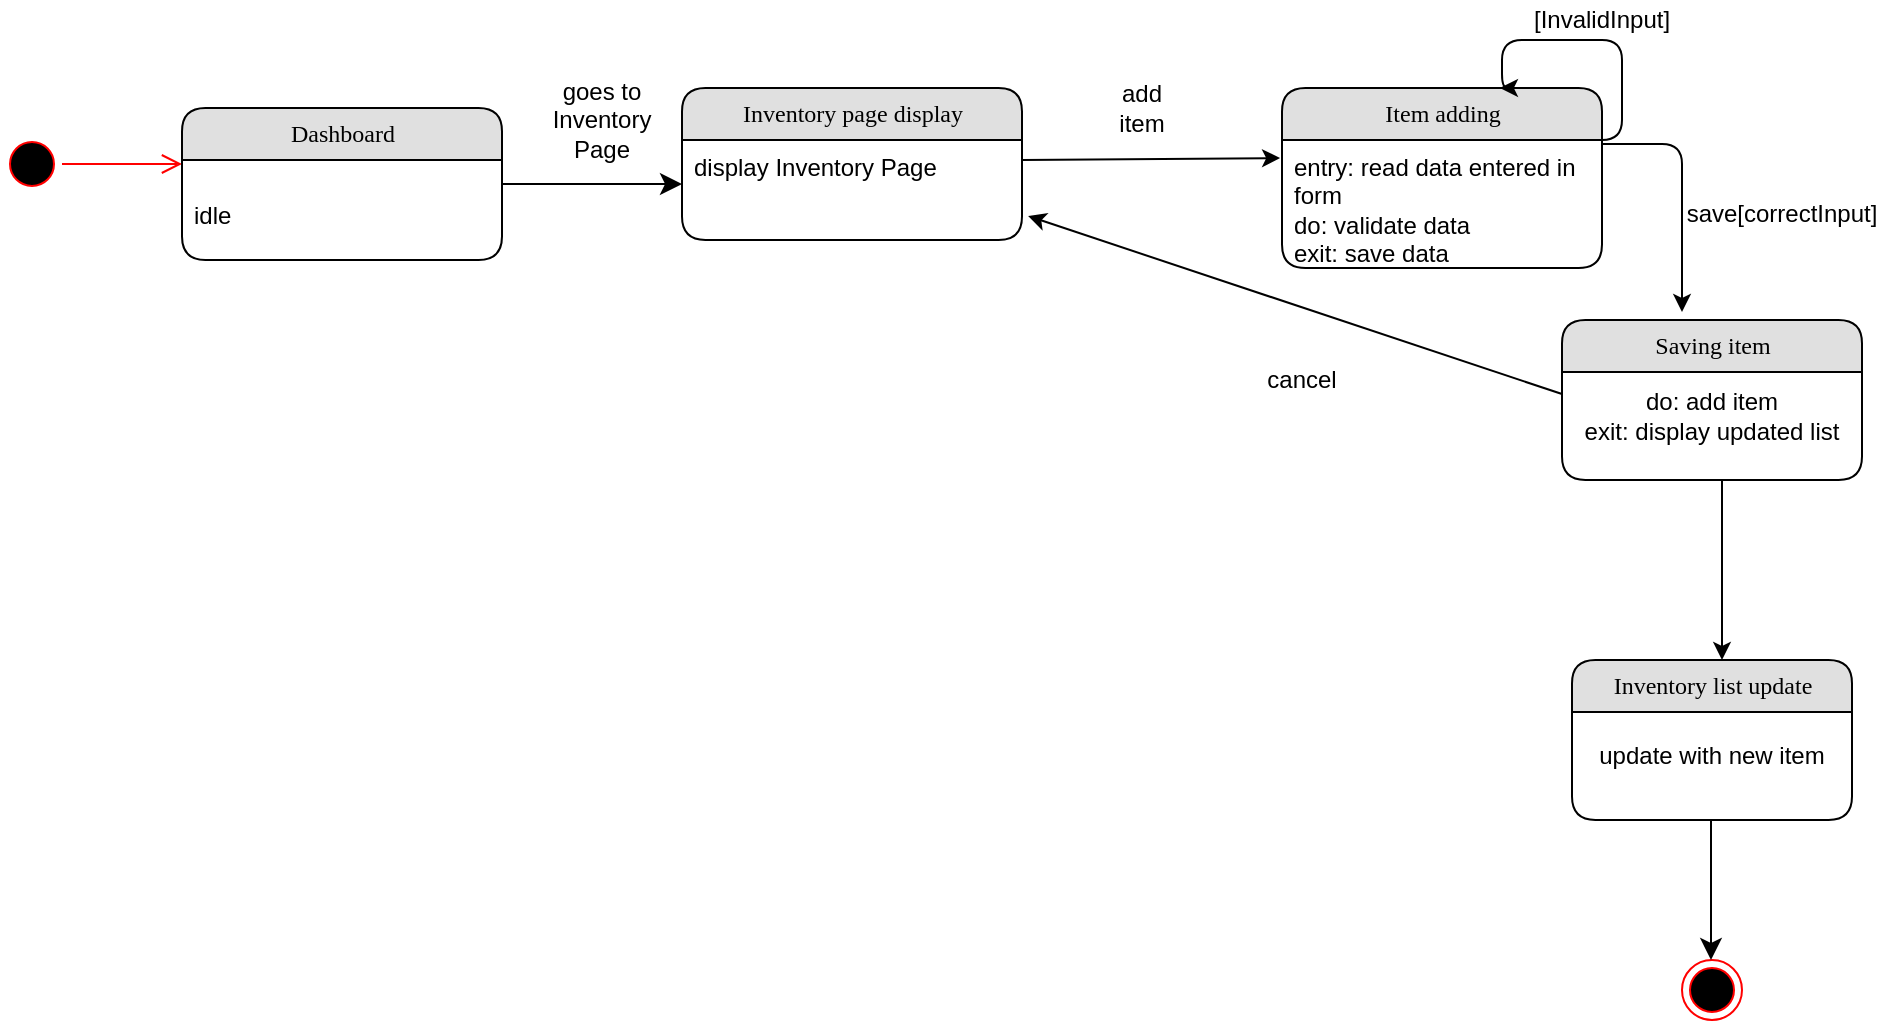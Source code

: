<mxfile version="13.0.8" type="github">
  <diagram name="Page-1" id="b520641d-4fe3-3701-9064-5fc419738815">
    <mxGraphModel dx="946" dy="597" grid="1" gridSize="10" guides="1" tooltips="1" connect="1" arrows="1" fold="1" page="1" pageScale="1" pageWidth="1100" pageHeight="850" background="#ffffff" math="0" shadow="0">
      <root>
        <mxCell id="0" />
        <mxCell id="1" parent="0" />
        <mxCell id="21ea969265ad0168-36" style="edgeStyle=orthogonalEdgeStyle;html=1;labelBackgroundColor=none;startFill=0;startSize=8;endFill=1;endSize=8;fontFamily=Verdana;fontSize=12;entryX=0;entryY=0.5;entryDx=0;entryDy=0;" parent="1" source="21ea969265ad0168-6" target="BLEFrle1ULVc5vWn8EwS-2" edge="1">
          <mxGeometry relative="1" as="geometry">
            <mxPoint x="390" y="120" as="targetPoint" />
            <Array as="points">
              <mxPoint x="280" y="122" />
              <mxPoint x="280" y="122" />
            </Array>
          </mxGeometry>
        </mxCell>
        <mxCell id="rdV9_6l6kC6E4xn4P61S-1" value="goes to Inventory Page" style="text;html=1;strokeColor=none;fillColor=none;align=center;verticalAlign=middle;whiteSpace=wrap;rounded=0;" parent="1" vertex="1">
          <mxGeometry x="300" y="80" width="40" height="20" as="geometry" />
        </mxCell>
        <mxCell id="rdV9_6l6kC6E4xn4P61S-27" value="" style="ellipse;html=1;shape=startState;fillColor=#000000;strokeColor=#ff0000;" parent="1" vertex="1">
          <mxGeometry x="20" y="97" width="30" height="30" as="geometry" />
        </mxCell>
        <mxCell id="rdV9_6l6kC6E4xn4P61S-28" value="" style="edgeStyle=orthogonalEdgeStyle;html=1;verticalAlign=bottom;endArrow=open;endSize=8;strokeColor=#ff0000;" parent="1" source="rdV9_6l6kC6E4xn4P61S-27" edge="1">
          <mxGeometry relative="1" as="geometry">
            <mxPoint x="110" y="112" as="targetPoint" />
          </mxGeometry>
        </mxCell>
        <mxCell id="BLEFrle1ULVc5vWn8EwS-14" value="" style="endArrow=classic;html=1;entryX=-0.006;entryY=0.141;entryDx=0;entryDy=0;entryPerimeter=0;" parent="1" target="BLEFrle1ULVc5vWn8EwS-4" edge="1">
          <mxGeometry width="50" height="50" relative="1" as="geometry">
            <mxPoint x="530" y="110" as="sourcePoint" />
            <mxPoint x="648" y="110" as="targetPoint" />
          </mxGeometry>
        </mxCell>
        <mxCell id="BLEFrle1ULVc5vWn8EwS-16" value="add item" style="text;html=1;strokeColor=none;fillColor=none;align=center;verticalAlign=middle;whiteSpace=wrap;rounded=0;" parent="1" vertex="1">
          <mxGeometry x="570" y="74" width="40" height="20" as="geometry" />
        </mxCell>
        <mxCell id="_e-Dn9jZGVwWyQQVkrqx-2" value="[InvalidInput]" style="text;html=1;strokeColor=none;fillColor=none;align=center;verticalAlign=middle;whiteSpace=wrap;rounded=0;" parent="1" vertex="1">
          <mxGeometry x="800" y="30" width="40" height="20" as="geometry" />
        </mxCell>
        <mxCell id="_e-Dn9jZGVwWyQQVkrqx-33" value="cancel" style="text;html=1;strokeColor=none;fillColor=none;align=center;verticalAlign=middle;whiteSpace=wrap;rounded=0;" parent="1" vertex="1">
          <mxGeometry x="650" y="210" width="40" height="20" as="geometry" />
        </mxCell>
        <mxCell id="Za8N9rrHKWuCIieLVCjy-7" value="" style="endArrow=classic;html=1;entryX=1.018;entryY=0.864;entryDx=0;entryDy=0;exitX=0;exitY=0.25;exitDx=0;exitDy=0;entryPerimeter=0;" parent="1" source="Za8N9rrHKWuCIieLVCjy-9" target="BLEFrle1ULVc5vWn8EwS-2" edge="1">
          <mxGeometry width="50" height="50" relative="1" as="geometry">
            <mxPoint x="860" y="370" as="sourcePoint" />
            <mxPoint x="760" y="310" as="targetPoint" />
          </mxGeometry>
        </mxCell>
        <mxCell id="BLEFrle1ULVc5vWn8EwS-9" value="" style="endArrow=classic;html=1;" parent="1" edge="1">
          <mxGeometry width="50" height="50" relative="1" as="geometry">
            <mxPoint x="820" y="102" as="sourcePoint" />
            <mxPoint x="860" y="186" as="targetPoint" />
            <Array as="points">
              <mxPoint x="860" y="102" />
            </Array>
          </mxGeometry>
        </mxCell>
        <mxCell id="BLEFrle1ULVc5vWn8EwS-1" value="Inventory page display" style="swimlane;html=1;fontStyle=0;childLayout=stackLayout;horizontal=1;startSize=26;fillColor=#e0e0e0;horizontalStack=0;resizeParent=1;resizeLast=0;collapsible=1;marginBottom=0;swimlaneFillColor=#ffffff;align=center;rounded=1;shadow=0;comic=0;labelBackgroundColor=none;strokeWidth=1;fontFamily=Verdana;fontSize=12" parent="1" vertex="1">
          <mxGeometry x="360" y="74" width="170" height="76" as="geometry" />
        </mxCell>
        <mxCell id="BLEFrle1ULVc5vWn8EwS-2" value="display Inventory Page" style="text;html=1;strokeColor=none;fillColor=none;spacingLeft=4;spacingRight=4;whiteSpace=wrap;overflow=hidden;rotatable=0;points=[[0,0.5],[1,0.5]];portConstraint=eastwest;" parent="BLEFrle1ULVc5vWn8EwS-1" vertex="1">
          <mxGeometry y="26" width="170" height="44" as="geometry" />
        </mxCell>
        <mxCell id="BLEFrle1ULVc5vWn8EwS-3" value="Item adding" style="swimlane;html=1;fontStyle=0;childLayout=stackLayout;horizontal=1;startSize=26;fillColor=#e0e0e0;horizontalStack=0;resizeParent=1;resizeLast=0;collapsible=1;marginBottom=0;swimlaneFillColor=#ffffff;align=center;rounded=1;shadow=0;comic=0;labelBackgroundColor=none;strokeWidth=1;fontFamily=Verdana;fontSize=12" parent="1" vertex="1">
          <mxGeometry x="660" y="74" width="160" height="90" as="geometry" />
        </mxCell>
        <mxCell id="BLEFrle1ULVc5vWn8EwS-4" value="entry: read data entered in form&lt;br&gt;do: validate data&lt;br&gt;exit: save data" style="text;html=1;strokeColor=none;fillColor=none;spacingLeft=4;spacingRight=4;whiteSpace=wrap;overflow=hidden;rotatable=0;points=[[0,0.5],[1,0.5]];portConstraint=eastwest;" parent="BLEFrle1ULVc5vWn8EwS-3" vertex="1">
          <mxGeometry y="26" width="160" height="64" as="geometry" />
        </mxCell>
        <mxCell id="Za8N9rrHKWuCIieLVCjy-8" value="Saving item" style="swimlane;html=1;fontStyle=0;childLayout=stackLayout;horizontal=1;startSize=26;fillColor=#e0e0e0;horizontalStack=0;resizeParent=1;resizeLast=0;collapsible=1;marginBottom=0;swimlaneFillColor=#ffffff;align=center;rounded=1;shadow=0;comic=0;labelBackgroundColor=none;strokeWidth=1;fontFamily=Verdana;fontSize=12" parent="1" vertex="1">
          <mxGeometry x="800" y="190" width="150" height="80" as="geometry" />
        </mxCell>
        <mxCell id="Za8N9rrHKWuCIieLVCjy-9" value="do: add item&lt;br&gt;exit: display updated list" style="text;html=1;strokeColor=none;fillColor=none;align=center;verticalAlign=middle;whiteSpace=wrap;rounded=0;" parent="Za8N9rrHKWuCIieLVCjy-8" vertex="1">
          <mxGeometry y="26" width="150" height="44" as="geometry" />
        </mxCell>
        <mxCell id="Za8N9rrHKWuCIieLVCjy-16" value="" style="ellipse;html=1;shape=endState;fillColor=#000000;strokeColor=#ff0000;" parent="1" vertex="1">
          <mxGeometry x="860" y="510" width="30" height="30" as="geometry" />
        </mxCell>
        <mxCell id="pF-UwBFgkB0Nw0dVT4yW-2" value="" style="edgeStyle=segmentEdgeStyle;endArrow=classic;html=1;entryX=0.681;entryY=0;entryDx=0;entryDy=0;entryPerimeter=0;" parent="1" target="BLEFrle1ULVc5vWn8EwS-3" edge="1">
          <mxGeometry width="50" height="50" relative="1" as="geometry">
            <mxPoint x="810" y="100" as="sourcePoint" />
            <mxPoint x="770" y="50" as="targetPoint" />
            <Array as="points">
              <mxPoint x="830" y="100" />
              <mxPoint x="830" y="50" />
              <mxPoint x="770" y="50" />
            </Array>
          </mxGeometry>
        </mxCell>
        <mxCell id="pF-UwBFgkB0Nw0dVT4yW-3" value="save[correctInput]" style="text;html=1;strokeColor=none;fillColor=none;align=center;verticalAlign=middle;whiteSpace=wrap;rounded=0;" parent="1" vertex="1">
          <mxGeometry x="890" y="127" width="40" height="20" as="geometry" />
        </mxCell>
        <mxCell id="pF-UwBFgkB0Nw0dVT4yW-4" value="" style="endArrow=classic;html=1;" parent="1" edge="1">
          <mxGeometry width="50" height="50" relative="1" as="geometry">
            <mxPoint x="880" y="270" as="sourcePoint" />
            <mxPoint x="880" y="360" as="targetPoint" />
          </mxGeometry>
        </mxCell>
        <mxCell id="pF-UwBFgkB0Nw0dVT4yW-10" style="edgeStyle=orthogonalEdgeStyle;html=1;labelBackgroundColor=none;startFill=0;startSize=8;endFill=1;endSize=8;fontFamily=Verdana;fontSize=12;" parent="1" edge="1">
          <mxGeometry relative="1" as="geometry">
            <mxPoint x="874.5" y="510" as="targetPoint" />
            <Array as="points">
              <mxPoint x="874.5" y="420" />
            </Array>
            <mxPoint x="874.5" y="460" as="sourcePoint" />
          </mxGeometry>
        </mxCell>
        <mxCell id="pF-UwBFgkB0Nw0dVT4yW-8" value="Inventory list update" style="swimlane;html=1;fontStyle=0;childLayout=stackLayout;horizontal=1;startSize=26;fillColor=#e0e0e0;horizontalStack=0;resizeParent=1;resizeLast=0;collapsible=1;marginBottom=0;swimlaneFillColor=#ffffff;align=center;rounded=1;shadow=0;comic=0;labelBackgroundColor=none;strokeWidth=1;fontFamily=Verdana;fontSize=12" parent="1" vertex="1">
          <mxGeometry x="805" y="360" width="140" height="80" as="geometry" />
        </mxCell>
        <mxCell id="pF-UwBFgkB0Nw0dVT4yW-9" value="update with new item" style="text;html=1;strokeColor=none;fillColor=none;align=center;verticalAlign=middle;whiteSpace=wrap;rounded=0;" parent="pF-UwBFgkB0Nw0dVT4yW-8" vertex="1">
          <mxGeometry y="26" width="140" height="44" as="geometry" />
        </mxCell>
        <mxCell id="21ea969265ad0168-6" value="Dashboard" style="swimlane;html=1;fontStyle=0;childLayout=stackLayout;horizontal=1;startSize=26;fillColor=#e0e0e0;horizontalStack=0;resizeParent=1;resizeLast=0;collapsible=1;marginBottom=0;swimlaneFillColor=#ffffff;align=center;rounded=1;shadow=0;comic=0;labelBackgroundColor=none;strokeWidth=1;fontFamily=Verdana;fontSize=12" parent="1" vertex="1">
          <mxGeometry x="110" y="84" width="160" height="76" as="geometry" />
        </mxCell>
        <mxCell id="21ea969265ad0168-8" value="&lt;br&gt;idle" style="text;html=1;strokeColor=none;fillColor=none;spacingLeft=4;spacingRight=4;whiteSpace=wrap;overflow=hidden;rotatable=0;points=[[0,0.5],[1,0.5]];portConstraint=eastwest;" parent="21ea969265ad0168-6" vertex="1">
          <mxGeometry y="26" width="160" height="44" as="geometry" />
        </mxCell>
      </root>
    </mxGraphModel>
  </diagram>
</mxfile>
